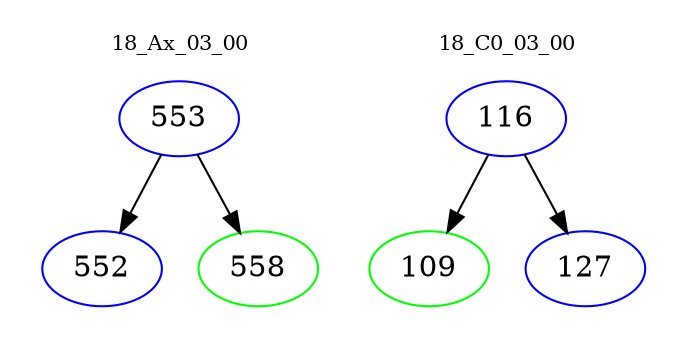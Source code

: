 digraph{
subgraph cluster_0 {
color = white
label = "18_Ax_03_00";
fontsize=10;
T0_553 [label="553", color="blue"]
T0_553 -> T0_552 [color="black"]
T0_552 [label="552", color="blue"]
T0_553 -> T0_558 [color="black"]
T0_558 [label="558", color="green"]
}
subgraph cluster_1 {
color = white
label = "18_C0_03_00";
fontsize=10;
T1_116 [label="116", color="blue"]
T1_116 -> T1_109 [color="black"]
T1_109 [label="109", color="green"]
T1_116 -> T1_127 [color="black"]
T1_127 [label="127", color="blue"]
}
}
